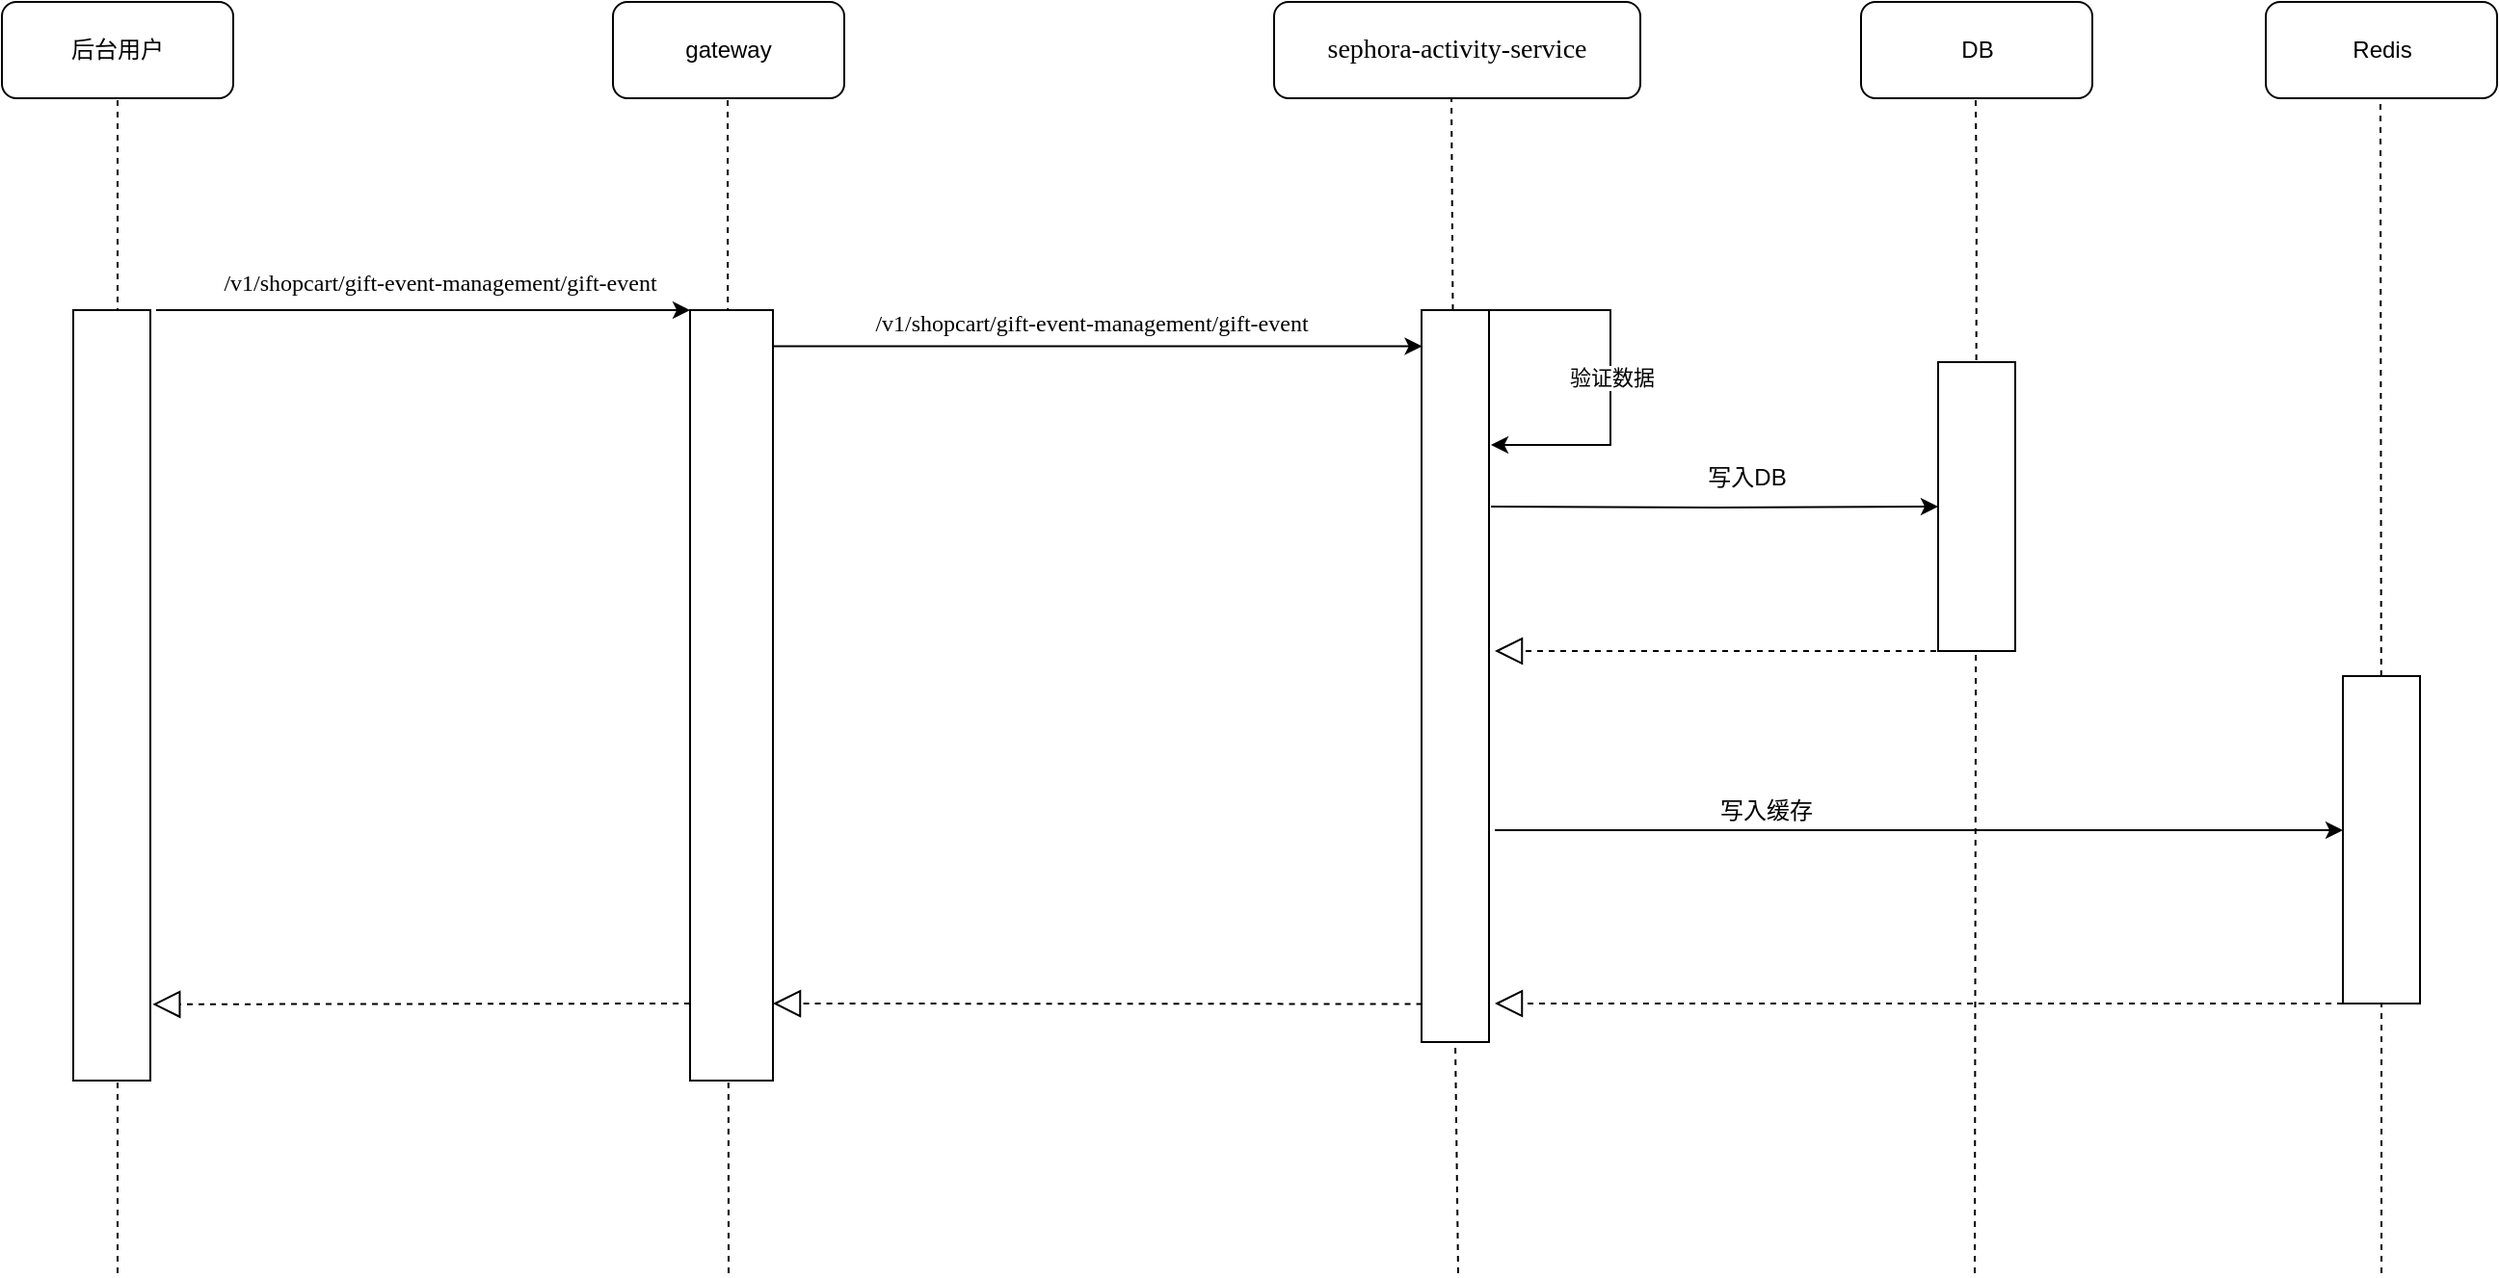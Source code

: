 <mxfile version="15.7.4" type="github">
  <diagram id="VzX6PqGgPY96Dyr_79Pe" name="第 1 页">
    <mxGraphModel dx="1350" dy="738" grid="1" gridSize="10" guides="1" tooltips="1" connect="1" arrows="1" fold="1" page="1" pageScale="1" pageWidth="827" pageHeight="1169" math="0" shadow="0">
      <root>
        <mxCell id="0" />
        <mxCell id="1" parent="0" />
        <mxCell id="VcJ71YD-z35t3Gw8c5sq-1" value="后台用户" style="rounded=1;whiteSpace=wrap;html=1;labelBackgroundColor=default;fontColor=#000000;" vertex="1" parent="1">
          <mxGeometry x="260" y="190" width="120" height="50" as="geometry" />
        </mxCell>
        <mxCell id="VcJ71YD-z35t3Gw8c5sq-2" value="" style="endArrow=none;dashed=1;html=1;rounded=0;fontColor=#000000;entryX=0.5;entryY=1;entryDx=0;entryDy=0;" edge="1" parent="1" target="VcJ71YD-z35t3Gw8c5sq-1">
          <mxGeometry width="50" height="50" relative="1" as="geometry">
            <mxPoint x="320" y="850" as="sourcePoint" />
            <mxPoint x="350" y="240" as="targetPoint" />
          </mxGeometry>
        </mxCell>
        <mxCell id="VcJ71YD-z35t3Gw8c5sq-3" value="" style="rounded=0;whiteSpace=wrap;html=1;labelBackgroundColor=default;fontColor=#000000;" vertex="1" parent="1">
          <mxGeometry x="297" y="350" width="40" height="400" as="geometry" />
        </mxCell>
        <mxCell id="VcJ71YD-z35t3Gw8c5sq-4" value="&lt;p class=&quot;MsoNormal&quot; style=&quot;margin: 0pt 0pt 0.0pt ; text-align: justify&quot;&gt;&lt;font face=&quot;calibri&quot;&gt;&lt;span style=&quot;font-size: 14px&quot;&gt;sephora-activity-service&lt;/span&gt;&lt;/font&gt;&lt;br&gt;&lt;/p&gt;" style="rounded=1;whiteSpace=wrap;html=1;labelBackgroundColor=default;fontColor=#000000;" vertex="1" parent="1">
          <mxGeometry x="920" y="190" width="190" height="50" as="geometry" />
        </mxCell>
        <mxCell id="VcJ71YD-z35t3Gw8c5sq-5" value="" style="endArrow=none;dashed=1;html=1;rounded=0;fontColor=#000000;entryX=0.5;entryY=1;entryDx=0;entryDy=0;startArrow=none;" edge="1" parent="1" source="VcJ71YD-z35t3Gw8c5sq-8">
          <mxGeometry width="50" height="50" relative="1" as="geometry">
            <mxPoint x="1012" y="1806" as="sourcePoint" />
            <mxPoint x="1012" y="240" as="targetPoint" />
          </mxGeometry>
        </mxCell>
        <mxCell id="VcJ71YD-z35t3Gw8c5sq-6" style="edgeStyle=orthogonalEdgeStyle;rounded=0;orthogonalLoop=1;jettySize=auto;html=1;entryX=0;entryY=0.5;entryDx=0;entryDy=0;fontColor=#000000;" edge="1" parent="1" target="VcJ71YD-z35t3Gw8c5sq-20">
          <mxGeometry relative="1" as="geometry">
            <mxPoint x="1032.5" y="452" as="sourcePoint" />
          </mxGeometry>
        </mxCell>
        <mxCell id="VcJ71YD-z35t3Gw8c5sq-7" style="edgeStyle=orthogonalEdgeStyle;rounded=0;orthogonalLoop=1;jettySize=auto;html=1;fontColor=#000000;entryX=0;entryY=0.5;entryDx=0;entryDy=0;" edge="1" parent="1">
          <mxGeometry relative="1" as="geometry">
            <mxPoint x="1474.5" y="620" as="targetPoint" />
            <mxPoint x="1034.5" y="620" as="sourcePoint" />
          </mxGeometry>
        </mxCell>
        <mxCell id="VcJ71YD-z35t3Gw8c5sq-8" value="" style="rounded=0;whiteSpace=wrap;html=1;labelBackgroundColor=default;fontColor=#000000;" vertex="1" parent="1">
          <mxGeometry x="996.5" y="350" width="35" height="380" as="geometry" />
        </mxCell>
        <mxCell id="VcJ71YD-z35t3Gw8c5sq-9" value="" style="endArrow=none;dashed=1;html=1;rounded=0;fontColor=#000000;entryX=0.5;entryY=1;entryDx=0;entryDy=0;" edge="1" parent="1" target="VcJ71YD-z35t3Gw8c5sq-8">
          <mxGeometry width="50" height="50" relative="1" as="geometry">
            <mxPoint x="1015.5" y="850" as="sourcePoint" />
            <mxPoint x="1012" y="240" as="targetPoint" />
          </mxGeometry>
        </mxCell>
        <mxCell id="VcJ71YD-z35t3Gw8c5sq-10" value="" style="endArrow=classic;html=1;rounded=0;fontColor=#000000;entryX=0;entryY=0;entryDx=0;entryDy=0;" edge="1" parent="1" target="VcJ71YD-z35t3Gw8c5sq-15">
          <mxGeometry width="50" height="50" relative="1" as="geometry">
            <mxPoint x="340" y="350" as="sourcePoint" />
            <mxPoint x="630" y="350" as="targetPoint" />
          </mxGeometry>
        </mxCell>
        <mxCell id="VcJ71YD-z35t3Gw8c5sq-12" value="gateway" style="rounded=1;whiteSpace=wrap;html=1;labelBackgroundColor=default;fontColor=#000000;" vertex="1" parent="1">
          <mxGeometry x="577" y="190" width="120" height="50" as="geometry" />
        </mxCell>
        <mxCell id="VcJ71YD-z35t3Gw8c5sq-13" value="" style="endArrow=none;dashed=1;html=1;rounded=0;fontColor=#000000;entryX=0.5;entryY=1;entryDx=0;entryDy=0;" edge="1" parent="1">
          <mxGeometry width="50" height="50" relative="1" as="geometry">
            <mxPoint x="637" y="850" as="sourcePoint" />
            <mxPoint x="636.5" y="240" as="targetPoint" />
          </mxGeometry>
        </mxCell>
        <mxCell id="VcJ71YD-z35t3Gw8c5sq-15" value="" style="rounded=0;whiteSpace=wrap;html=1;labelBackgroundColor=default;fontColor=#000000;" vertex="1" parent="1">
          <mxGeometry x="617" y="350" width="43" height="400" as="geometry" />
        </mxCell>
        <mxCell id="VcJ71YD-z35t3Gw8c5sq-17" value="验证数据" style="edgeStyle=orthogonalEdgeStyle;rounded=0;orthogonalLoop=1;jettySize=auto;html=1;exitX=1;exitY=0;exitDx=0;exitDy=0;fontColor=#000000;" edge="1" parent="1" source="VcJ71YD-z35t3Gw8c5sq-8">
          <mxGeometry relative="1" as="geometry">
            <mxPoint x="1032.5" y="420" as="targetPoint" />
            <Array as="points">
              <mxPoint x="1094.5" y="350" />
              <mxPoint x="1094.5" y="420" />
              <mxPoint x="1032.5" y="420" />
            </Array>
          </mxGeometry>
        </mxCell>
        <mxCell id="VcJ71YD-z35t3Gw8c5sq-18" value="DB" style="rounded=1;whiteSpace=wrap;html=1;labelBackgroundColor=default;fontColor=#000000;" vertex="1" parent="1">
          <mxGeometry x="1224.5" y="190" width="120" height="50" as="geometry" />
        </mxCell>
        <mxCell id="VcJ71YD-z35t3Gw8c5sq-19" value="" style="endArrow=none;dashed=1;html=1;rounded=0;fontColor=#000000;entryX=0.5;entryY=1;entryDx=0;entryDy=0;startArrow=none;" edge="1" parent="1">
          <mxGeometry width="50" height="50" relative="1" as="geometry">
            <mxPoint x="1283.5" y="850" as="sourcePoint" />
            <mxPoint x="1283.96" y="240" as="targetPoint" />
            <Array as="points">
              <mxPoint x="1284.46" y="290" />
            </Array>
          </mxGeometry>
        </mxCell>
        <mxCell id="VcJ71YD-z35t3Gw8c5sq-20" value="" style="rounded=0;whiteSpace=wrap;html=1;labelBackgroundColor=default;fontColor=#000000;" vertex="1" parent="1">
          <mxGeometry x="1264.5" y="377" width="40" height="150" as="geometry" />
        </mxCell>
        <mxCell id="VcJ71YD-z35t3Gw8c5sq-21" value="写入DB" style="text;html=1;align=center;verticalAlign=middle;resizable=0;points=[];autosize=1;strokeColor=none;fillColor=none;fontColor=#000000;" vertex="1" parent="1">
          <mxGeometry x="1134.5" y="427" width="60" height="20" as="geometry" />
        </mxCell>
        <mxCell id="VcJ71YD-z35t3Gw8c5sq-22" value="Redis" style="rounded=1;whiteSpace=wrap;html=1;labelBackgroundColor=default;fontColor=#000000;" vertex="1" parent="1">
          <mxGeometry x="1434.5" y="190" width="120" height="50" as="geometry" />
        </mxCell>
        <mxCell id="VcJ71YD-z35t3Gw8c5sq-23" value="" style="endArrow=none;dashed=1;html=1;rounded=0;fontColor=#000000;entryX=0.5;entryY=1;entryDx=0;entryDy=0;startArrow=none;" edge="1" parent="1" source="VcJ71YD-z35t3Gw8c5sq-24">
          <mxGeometry width="50" height="50" relative="1" as="geometry">
            <mxPoint x="1493.5" y="780" as="sourcePoint" />
            <mxPoint x="1493.96" y="240" as="targetPoint" />
            <Array as="points" />
          </mxGeometry>
        </mxCell>
        <mxCell id="VcJ71YD-z35t3Gw8c5sq-24" value="" style="rounded=0;whiteSpace=wrap;html=1;labelBackgroundColor=default;fontColor=#000000;" vertex="1" parent="1">
          <mxGeometry x="1474.5" y="540" width="40" height="170" as="geometry" />
        </mxCell>
        <mxCell id="VcJ71YD-z35t3Gw8c5sq-25" value="" style="endArrow=none;dashed=1;html=1;rounded=0;fontColor=#000000;entryX=0.5;entryY=1;entryDx=0;entryDy=0;startArrow=none;" edge="1" parent="1" target="VcJ71YD-z35t3Gw8c5sq-24">
          <mxGeometry width="50" height="50" relative="1" as="geometry">
            <mxPoint x="1494.5" y="850" as="sourcePoint" />
            <mxPoint x="1493.96" y="240" as="targetPoint" />
            <Array as="points" />
          </mxGeometry>
        </mxCell>
        <mxCell id="VcJ71YD-z35t3Gw8c5sq-26" value="写入缓存" style="text;html=1;align=center;verticalAlign=middle;resizable=0;points=[];autosize=1;strokeColor=none;fillColor=none;fontColor=#000000;" vertex="1" parent="1">
          <mxGeometry x="1144.5" y="600" width="60" height="20" as="geometry" />
        </mxCell>
        <mxCell id="VcJ71YD-z35t3Gw8c5sq-27" value="" style="endArrow=block;dashed=1;endFill=0;endSize=12;html=1;rounded=0;fontColor=#000000;exitX=0;exitY=1;exitDx=0;exitDy=0;" edge="1" parent="1" source="VcJ71YD-z35t3Gw8c5sq-24">
          <mxGeometry width="160" relative="1" as="geometry">
            <mxPoint x="1464.5" y="680" as="sourcePoint" />
            <mxPoint x="1034.5" y="710" as="targetPoint" />
          </mxGeometry>
        </mxCell>
        <mxCell id="VcJ71YD-z35t3Gw8c5sq-28" value="" style="endArrow=block;dashed=1;endFill=0;endSize=12;html=1;rounded=0;fontColor=#000000;exitX=0.008;exitY=0.948;exitDx=0;exitDy=0;exitPerimeter=0;" edge="1" parent="1" source="VcJ71YD-z35t3Gw8c5sq-8">
          <mxGeometry width="160" relative="1" as="geometry">
            <mxPoint x="892" y="710" as="sourcePoint" />
            <mxPoint x="660" y="710" as="targetPoint" />
          </mxGeometry>
        </mxCell>
        <mxCell id="VcJ71YD-z35t3Gw8c5sq-29" value="" style="endArrow=block;dashed=1;endFill=0;endSize=12;html=1;rounded=0;fontColor=#000000;exitX=0;exitY=1;exitDx=0;exitDy=0;" edge="1" parent="1">
          <mxGeometry width="160" relative="1" as="geometry">
            <mxPoint x="1263.5" y="527" as="sourcePoint" />
            <mxPoint x="1034.5" y="527" as="targetPoint" />
          </mxGeometry>
        </mxCell>
        <mxCell id="VcJ71YD-z35t3Gw8c5sq-30" value="" style="endArrow=block;dashed=1;endFill=0;endSize=12;html=1;rounded=0;fontColor=#000000;exitX=0;exitY=1;exitDx=0;exitDy=0;entryX=1.028;entryY=0.901;entryDx=0;entryDy=0;entryPerimeter=0;" edge="1" parent="1" target="VcJ71YD-z35t3Gw8c5sq-3">
          <mxGeometry width="160" relative="1" as="geometry">
            <mxPoint x="617" y="710" as="sourcePoint" />
            <mxPoint x="385" y="710" as="targetPoint" />
          </mxGeometry>
        </mxCell>
        <mxCell id="VcJ71YD-z35t3Gw8c5sq-32" value="&lt;pre style=&quot;font-family: &amp;#34;jetbrains mono&amp;#34;&quot;&gt;/v1/shopcart/gift-event-management/gift-event&lt;/pre&gt;" style="text;html=1;align=center;verticalAlign=middle;resizable=0;points=[];autosize=1;strokeColor=none;fillColor=none;fontColor=#000000;" vertex="1" parent="1">
          <mxGeometry x="342" y="316" width="290" height="40" as="geometry" />
        </mxCell>
        <mxCell id="VcJ71YD-z35t3Gw8c5sq-33" value="&lt;pre style=&quot;font-family: &amp;#34;jetbrains mono&amp;#34;&quot;&gt;/v1/shopcart/gift-event-management/gift-event&lt;/pre&gt;" style="text;html=1;align=center;verticalAlign=middle;resizable=0;points=[];autosize=1;strokeColor=none;fillColor=none;fontColor=#000000;" vertex="1" parent="1">
          <mxGeometry x="680" y="337" width="290" height="40" as="geometry" />
        </mxCell>
        <mxCell id="VcJ71YD-z35t3Gw8c5sq-37" value="" style="endArrow=classic;html=1;rounded=0;fontSize=12;fontColor=#000000;entryX=0.008;entryY=0.06;entryDx=0;entryDy=0;entryPerimeter=0;exitX=0.995;exitY=0.057;exitDx=0;exitDy=0;exitPerimeter=0;" edge="1" parent="1">
          <mxGeometry width="50" height="50" relative="1" as="geometry">
            <mxPoint x="659.785" y="368.8" as="sourcePoint" />
            <mxPoint x="996.78" y="368.8" as="targetPoint" />
          </mxGeometry>
        </mxCell>
      </root>
    </mxGraphModel>
  </diagram>
</mxfile>
